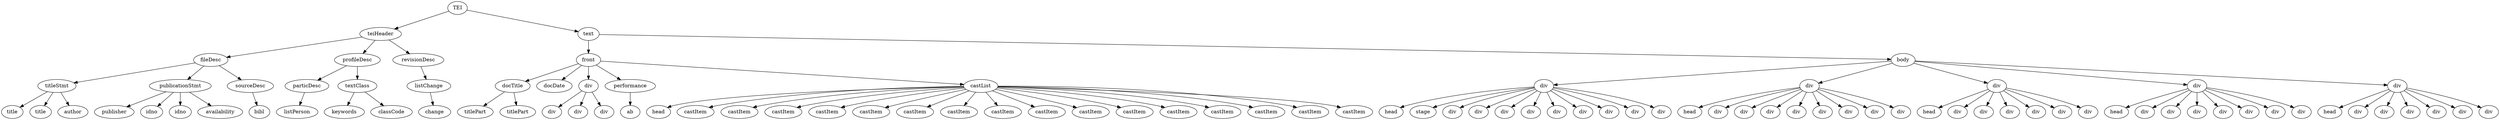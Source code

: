 digraph Tree {
	"t0" [label = "TEI"];
	"t1" [label = "teiHeader"];
	"t2" [label = "fileDesc"];
	"t3" [label = "titleStmt"];
	"t4" [label = "title"];
	"t5" [label = "title"];
	"t6" [label = "author"];
	"t7" [label = "publicationStmt"];
	"t8" [label = "publisher"];
	"t9" [label = "idno"];
	"t10" [label = "idno"];
	"t11" [label = "availability"];
	"t12" [label = "sourceDesc"];
	"t13" [label = "bibl"];
	"t14" [label = "profileDesc"];
	"t15" [label = "particDesc"];
	"t16" [label = "listPerson"];
	"t17" [label = "textClass"];
	"t18" [label = "keywords"];
	"t19" [label = "classCode"];
	"t20" [label = "revisionDesc"];
	"t21" [label = "listChange"];
	"t22" [label = "change"];
	"t23" [label = "text"];
	"t24" [label = "front"];
	"t25" [label = "docTitle"];
	"t26" [label = "titlePart"];
	"t27" [label = "titlePart"];
	"t28" [label = "docDate"];
	"t29" [label = "div"];
	"t30" [label = "div"];
	"t31" [label = "div"];
	"t32" [label = "div"];
	"t33" [label = "performance"];
	"t34" [label = "ab"];
	"t35" [label = "castList"];
	"t36" [label = "head"];
	"t37" [label = "castItem"];
	"t38" [label = "castItem"];
	"t39" [label = "castItem"];
	"t40" [label = "castItem"];
	"t41" [label = "castItem"];
	"t42" [label = "castItem"];
	"t43" [label = "castItem"];
	"t44" [label = "castItem"];
	"t45" [label = "castItem"];
	"t46" [label = "castItem"];
	"t47" [label = "castItem"];
	"t48" [label = "castItem"];
	"t49" [label = "castItem"];
	"t50" [label = "castItem"];
	"t51" [label = "castItem"];
	"t52" [label = "castItem"];
	"t53" [label = "body"];
	"t54" [label = "div"];
	"t55" [label = "head"];
	"t56" [label = "stage"];
	"t57" [label = "div"];
	"t58" [label = "div"];
	"t59" [label = "div"];
	"t60" [label = "div"];
	"t61" [label = "div"];
	"t62" [label = "div"];
	"t63" [label = "div"];
	"t64" [label = "div"];
	"t65" [label = "div"];
	"t66" [label = "div"];
	"t67" [label = "head"];
	"t68" [label = "div"];
	"t69" [label = "div"];
	"t70" [label = "div"];
	"t71" [label = "div"];
	"t72" [label = "div"];
	"t73" [label = "div"];
	"t74" [label = "div"];
	"t75" [label = "div"];
	"t76" [label = "div"];
	"t77" [label = "head"];
	"t78" [label = "div"];
	"t79" [label = "div"];
	"t80" [label = "div"];
	"t81" [label = "div"];
	"t82" [label = "div"];
	"t83" [label = "div"];
	"t84" [label = "div"];
	"t85" [label = "head"];
	"t86" [label = "div"];
	"t87" [label = "div"];
	"t88" [label = "div"];
	"t89" [label = "div"];
	"t90" [label = "div"];
	"t91" [label = "div"];
	"t92" [label = "div"];
	"t93" [label = "div"];
	"t94" [label = "head"];
	"t95" [label = "div"];
	"t96" [label = "div"];
	"t97" [label = "div"];
	"t98" [label = "div"];
	"t99" [label = "div"];
	"t100" [label = "div"];
	"t0" -> "t1";
	"t1" -> "t2";
	"t2" -> "t3";
	"t3" -> "t4";
	"t3" -> "t5";
	"t3" -> "t6";
	"t2" -> "t7";
	"t7" -> "t8";
	"t7" -> "t9";
	"t7" -> "t10";
	"t7" -> "t11";
	"t2" -> "t12";
	"t12" -> "t13";
	"t1" -> "t14";
	"t14" -> "t15";
	"t15" -> "t16";
	"t14" -> "t17";
	"t17" -> "t18";
	"t17" -> "t19";
	"t1" -> "t20";
	"t20" -> "t21";
	"t21" -> "t22";
	"t0" -> "t23";
	"t23" -> "t24";
	"t24" -> "t25";
	"t25" -> "t26";
	"t25" -> "t27";
	"t24" -> "t28";
	"t24" -> "t29";
	"t29" -> "t30";
	"t29" -> "t31";
	"t29" -> "t32";
	"t24" -> "t33";
	"t33" -> "t34";
	"t24" -> "t35";
	"t35" -> "t36";
	"t35" -> "t37";
	"t35" -> "t38";
	"t35" -> "t39";
	"t35" -> "t40";
	"t35" -> "t41";
	"t35" -> "t42";
	"t35" -> "t43";
	"t35" -> "t44";
	"t35" -> "t45";
	"t35" -> "t46";
	"t35" -> "t47";
	"t35" -> "t48";
	"t35" -> "t49";
	"t35" -> "t50";
	"t35" -> "t51";
	"t35" -> "t52";
	"t23" -> "t53";
	"t53" -> "t54";
	"t54" -> "t55";
	"t54" -> "t56";
	"t54" -> "t57";
	"t54" -> "t58";
	"t54" -> "t59";
	"t54" -> "t60";
	"t54" -> "t61";
	"t54" -> "t62";
	"t54" -> "t63";
	"t54" -> "t64";
	"t54" -> "t65";
	"t53" -> "t66";
	"t66" -> "t67";
	"t66" -> "t68";
	"t66" -> "t69";
	"t66" -> "t70";
	"t66" -> "t71";
	"t66" -> "t72";
	"t66" -> "t73";
	"t66" -> "t74";
	"t66" -> "t75";
	"t53" -> "t76";
	"t76" -> "t77";
	"t76" -> "t78";
	"t76" -> "t79";
	"t76" -> "t80";
	"t76" -> "t81";
	"t76" -> "t82";
	"t76" -> "t83";
	"t53" -> "t84";
	"t84" -> "t85";
	"t84" -> "t86";
	"t84" -> "t87";
	"t84" -> "t88";
	"t84" -> "t89";
	"t84" -> "t90";
	"t84" -> "t91";
	"t84" -> "t92";
	"t53" -> "t93";
	"t93" -> "t94";
	"t93" -> "t95";
	"t93" -> "t96";
	"t93" -> "t97";
	"t93" -> "t98";
	"t93" -> "t99";
	"t93" -> "t100";
}
